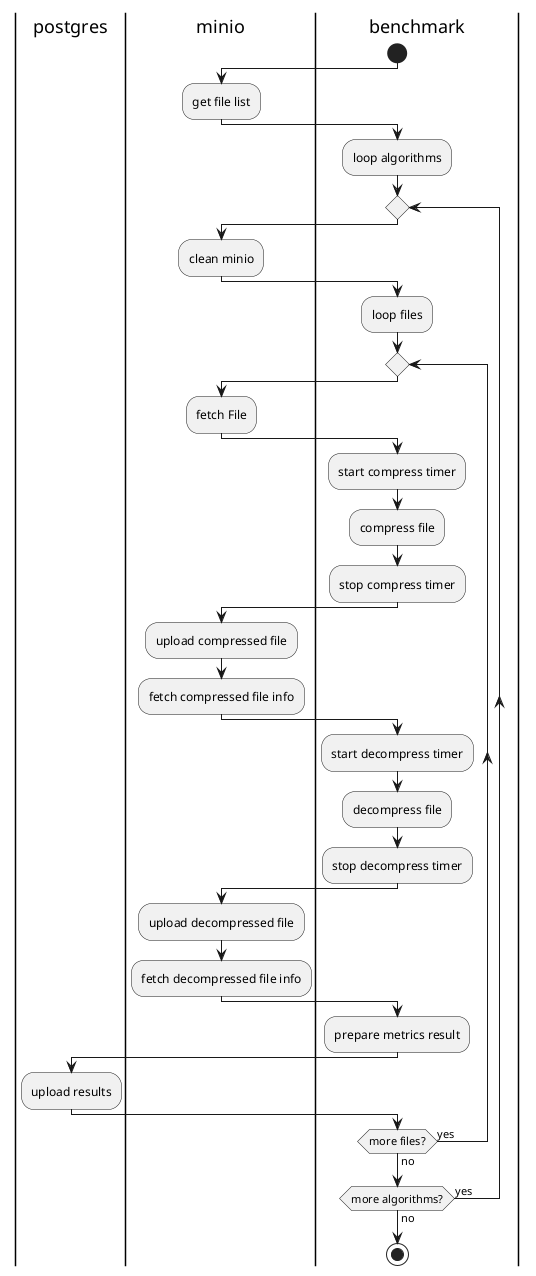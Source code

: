 @startuml
                |postgres|
        |minio|
|benchmark|
start
        |minio|
        :get file list;
|benchmark|
:loop algorithms;
repeat
        |minio|
        :clean minio;
|benchmark|
:loop files;
repeat
        |minio|
        :fetch File;
|benchmark|
:start compress timer;
:compress file;
:stop compress timer;
        |minio|
        :upload compressed file;
        :fetch compressed file info;
|benchmark|
:start decompress timer;
:decompress file;
:stop decompress timer;
        |minio|
        :upload decompressed file;
        :fetch decompressed file info;
|benchmark|
:prepare metrics result;
                |postgres|
                :upload results;
|benchmark|
repeat while (more files?) is (yes) not (no)
repeat while (more algorithms?) is (yes) not (no)
stop
@enduml